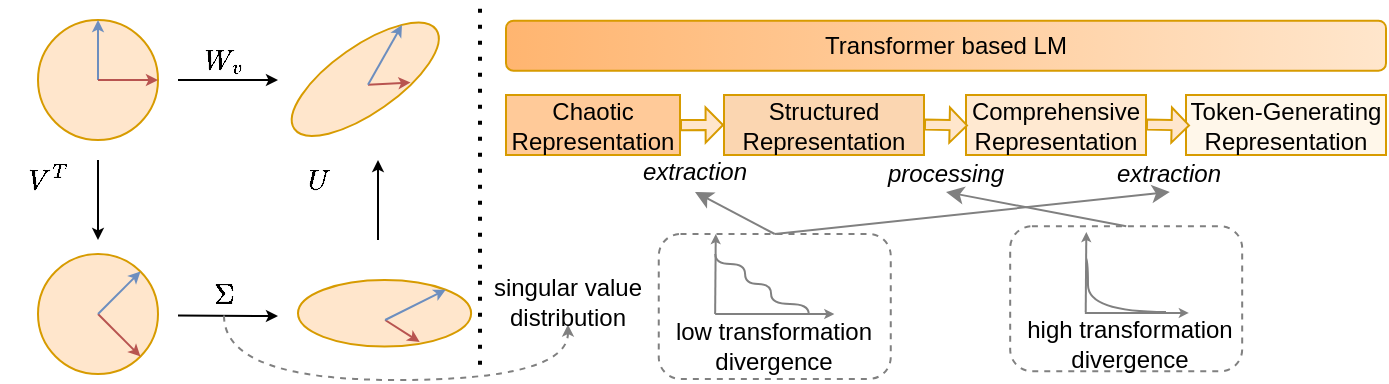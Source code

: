 <mxfile version="26.0.5">
  <diagram name="第 1 页" id="VQn5W2BCL7Dk8HYHTB_C">
    <mxGraphModel dx="819" dy="422" grid="1" gridSize="10" guides="1" tooltips="1" connect="1" arrows="1" fold="1" page="1" pageScale="1" pageWidth="827" pageHeight="1169" math="1" shadow="0">
      <root>
        <mxCell id="0" />
        <mxCell id="1" parent="0" />
        <mxCell id="OIvfQ4fC4cS5UpTqYihT-4" style="rounded=0;orthogonalLoop=1;jettySize=auto;html=1;entryX=0.5;entryY=1;entryDx=0;entryDy=0;exitX=0.5;exitY=0;exitDx=0;exitDy=0;strokeColor=#808080;" edge="1" parent="1" source="I8N-EgYsibA7o2kJmNWz-16" target="j3C7fKV0iampDi246UAi-91">
          <mxGeometry relative="1" as="geometry" />
        </mxCell>
        <mxCell id="I8N-EgYsibA7o2kJmNWz-16" value="" style="rounded=1;whiteSpace=wrap;html=1;fillColor=none;dashed=1;strokeColor=#808080;" parent="1" vertex="1">
          <mxGeometry x="566.09" y="323.15" width="116" height="72.46" as="geometry" />
        </mxCell>
        <mxCell id="OIvfQ4fC4cS5UpTqYihT-2" style="rounded=0;orthogonalLoop=1;jettySize=auto;html=1;entryX=0.5;entryY=1;entryDx=0;entryDy=0;exitX=0.5;exitY=0;exitDx=0;exitDy=0;strokeColor=#808080;" edge="1" parent="1" source="I8N-EgYsibA7o2kJmNWz-5" target="j3C7fKV0iampDi246UAi-98">
          <mxGeometry relative="1" as="geometry" />
        </mxCell>
        <mxCell id="OIvfQ4fC4cS5UpTqYihT-3" style="rounded=0;orthogonalLoop=1;jettySize=auto;html=1;entryX=0.5;entryY=1;entryDx=0;entryDy=0;exitX=0.5;exitY=0;exitDx=0;exitDy=0;strokeColor=#808080;" edge="1" parent="1" source="I8N-EgYsibA7o2kJmNWz-5" target="I8N-EgYsibA7o2kJmNWz-2">
          <mxGeometry relative="1" as="geometry" />
        </mxCell>
        <mxCell id="I8N-EgYsibA7o2kJmNWz-5" value="" style="rounded=1;whiteSpace=wrap;html=1;fillColor=none;dashed=1;strokeColor=#808080;" parent="1" vertex="1">
          <mxGeometry x="390.38" y="327.0" width="116" height="72.46" as="geometry" />
        </mxCell>
        <mxCell id="j3C7fKV0iampDi246UAi-41" style="rounded=0;orthogonalLoop=1;jettySize=auto;html=1;endSize=3;strokeColor=#000000;" parent="1" edge="1">
          <mxGeometry relative="1" as="geometry">
            <mxPoint x="200" y="250" as="targetPoint" />
            <mxPoint x="150" y="250" as="sourcePoint" />
          </mxGeometry>
        </mxCell>
        <mxCell id="j3C7fKV0iampDi246UAi-43" style="rounded=0;orthogonalLoop=1;jettySize=auto;html=1;endSize=3;strokeColor=#000000;fontColor=#000000;" parent="1" edge="1">
          <mxGeometry relative="1" as="geometry">
            <mxPoint x="110" y="290" as="sourcePoint" />
            <mxPoint x="110" y="330" as="targetPoint" />
          </mxGeometry>
        </mxCell>
        <mxCell id="j3C7fKV0iampDi246UAi-6" value="" style="ellipse;whiteSpace=wrap;html=1;aspect=fixed;fillColor=#ffe6cc;strokeColor=#d79b00;" parent="1" vertex="1">
          <mxGeometry x="80" y="220" width="60" height="60" as="geometry" />
        </mxCell>
        <mxCell id="j3C7fKV0iampDi246UAi-12" value="" style="group" parent="1" vertex="1" connectable="0">
          <mxGeometry x="110" y="220" width="30" height="30" as="geometry" />
        </mxCell>
        <mxCell id="j3C7fKV0iampDi246UAi-10" value="" style="endArrow=classic;html=1;rounded=0;endSize=3;strokeColor=#6c8ebf;fillColor=#dae8fc;" parent="j3C7fKV0iampDi246UAi-12" edge="1">
          <mxGeometry width="50" height="50" relative="1" as="geometry">
            <mxPoint y="30" as="sourcePoint" />
            <mxPoint as="targetPoint" />
          </mxGeometry>
        </mxCell>
        <mxCell id="j3C7fKV0iampDi246UAi-11" value="" style="endArrow=classic;html=1;rounded=1;startSize=6;endSize=3;strokeColor=#b85450;curved=0;fillColor=#f8cecc;" parent="1" edge="1">
          <mxGeometry width="50" height="50" relative="1" as="geometry">
            <mxPoint x="110" y="250" as="sourcePoint" />
            <mxPoint x="140" y="250" as="targetPoint" />
          </mxGeometry>
        </mxCell>
        <mxCell id="j3C7fKV0iampDi246UAi-40" value="" style="group;fillColor=none;" parent="1" vertex="1" connectable="0">
          <mxGeometry x="210.0" y="350" width="86.56" height="33.28" as="geometry" />
        </mxCell>
        <mxCell id="j3C7fKV0iampDi246UAi-7" value="" style="ellipse;whiteSpace=wrap;html=1;rotation=90;fillColor=#ffe6cc;strokeColor=#d79b00;" parent="j3C7fKV0iampDi246UAi-40" vertex="1">
          <mxGeometry x="26.64" y="-26.64" width="33.28" height="86.56" as="geometry" />
        </mxCell>
        <mxCell id="j3C7fKV0iampDi246UAi-25" value="" style="endArrow=classic;html=1;rounded=0;startSize=6;endSize=3;strokeColor=#b85450;entryX=0.931;entryY=0.297;entryDx=0;entryDy=0;entryPerimeter=0;fillColor=#f8cecc;" parent="j3C7fKV0iampDi246UAi-40" target="j3C7fKV0iampDi246UAi-7" edge="1">
          <mxGeometry width="50" height="50" relative="1" as="geometry">
            <mxPoint x="43.56" y="20" as="sourcePoint" />
            <mxPoint x="51.702" y="33.442" as="targetPoint" />
          </mxGeometry>
        </mxCell>
        <mxCell id="j3C7fKV0iampDi246UAi-26" value="" style="endArrow=classic;html=1;rounded=0;endSize=3;strokeColor=#6c8ebf;entryX=0;entryY=0;entryDx=0;entryDy=0;fillColor=#dae8fc;" parent="j3C7fKV0iampDi246UAi-40" target="j3C7fKV0iampDi246UAi-7" edge="1">
          <mxGeometry width="50" height="50" relative="1" as="geometry">
            <mxPoint x="43.56" y="20" as="sourcePoint" />
            <mxPoint x="62.56" y="4" as="targetPoint" />
          </mxGeometry>
        </mxCell>
        <mxCell id="j3C7fKV0iampDi246UAi-42" value="$$W_v$$" style="text;html=1;align=center;verticalAlign=middle;whiteSpace=wrap;rounded=0;" parent="1" vertex="1">
          <mxGeometry x="160" y="230" width="26" height="20" as="geometry" />
        </mxCell>
        <mxCell id="j3C7fKV0iampDi246UAi-44" value="$$V^T$$" style="text;html=1;align=center;verticalAlign=middle;whiteSpace=wrap;rounded=0;fontColor=#000000;" parent="1" vertex="1">
          <mxGeometry x="70" y="290" width="30" height="20" as="geometry" />
        </mxCell>
        <mxCell id="j3C7fKV0iampDi246UAi-46" style="rounded=0;orthogonalLoop=1;jettySize=auto;html=1;strokeColor=#000000;endSize=3;fontColor=#000000;" parent="1" edge="1">
          <mxGeometry relative="1" as="geometry">
            <mxPoint x="200" y="368" as="targetPoint" />
            <mxPoint x="150" y="367.75" as="sourcePoint" />
          </mxGeometry>
        </mxCell>
        <mxCell id="I8N-EgYsibA7o2kJmNWz-29" style="edgeStyle=orthogonalEdgeStyle;rounded=0;orthogonalLoop=1;jettySize=auto;html=1;entryX=0.5;entryY=1;entryDx=0;entryDy=0;dashed=1;fillColor=#f8cecc;strokeColor=#808080;curved=1;endSize=3;" parent="1" source="j3C7fKV0iampDi246UAi-47" target="j3C7fKV0iampDi246UAi-114" edge="1">
          <mxGeometry relative="1" as="geometry">
            <Array as="points">
              <mxPoint x="173" y="400" />
              <mxPoint x="345" y="400" />
              <mxPoint x="345" y="372" />
            </Array>
          </mxGeometry>
        </mxCell>
        <mxCell id="j3C7fKV0iampDi246UAi-47" value="$$\Sigma$$" style="text;html=1;align=center;verticalAlign=middle;whiteSpace=wrap;rounded=0;fontColor=#000000;" parent="1" vertex="1">
          <mxGeometry x="160" y="347" width="26" height="20.75" as="geometry" />
        </mxCell>
        <mxCell id="j3C7fKV0iampDi246UAi-48" style="rounded=0;orthogonalLoop=1;jettySize=auto;html=1;endArrow=none;endFill=0;startArrow=classic;startFill=1;endSize=3;strokeColor=#000000;startSize=3;fontColor=#000000;" parent="1" edge="1">
          <mxGeometry relative="1" as="geometry">
            <mxPoint x="250" y="290" as="sourcePoint" />
            <mxPoint x="250" y="330" as="targetPoint" />
          </mxGeometry>
        </mxCell>
        <mxCell id="j3C7fKV0iampDi246UAi-49" value="$$U$$" style="text;html=1;align=center;verticalAlign=middle;whiteSpace=wrap;rounded=0;fontColor=#000000;" parent="1" vertex="1">
          <mxGeometry x="210" y="290" width="20" height="20" as="geometry" />
        </mxCell>
        <mxCell id="j3C7fKV0iampDi246UAi-50" value="" style="endArrow=none;dashed=1;html=1;dashPattern=1 3;strokeWidth=2;rounded=0;" parent="1" edge="1">
          <mxGeometry width="50" height="50" relative="1" as="geometry">
            <mxPoint x="301" y="214.37" as="sourcePoint" />
            <mxPoint x="301" y="393.62" as="targetPoint" />
          </mxGeometry>
        </mxCell>
        <mxCell id="j3C7fKV0iampDi246UAi-51" value="Transformer based LM" style="rounded=1;whiteSpace=wrap;html=1;fillColor=#ffe6cc;strokeColor=#d79b00;gradientColor=#FFB570;gradientDirection=west;" parent="1" vertex="1">
          <mxGeometry x="314" y="220.36" width="440" height="25" as="geometry" />
        </mxCell>
        <mxCell id="j3C7fKV0iampDi246UAi-52" value="Chaotic Representation" style="text;html=1;align=center;verticalAlign=middle;whiteSpace=wrap;rounded=0;fillColor=#FFCA99;strokeColor=#d79b00;" parent="1" vertex="1">
          <mxGeometry x="314" y="257.5" width="87" height="30" as="geometry" />
        </mxCell>
        <mxCell id="j3C7fKV0iampDi246UAi-53" value="Token-Generating Representation" style="text;html=1;align=center;verticalAlign=middle;whiteSpace=wrap;rounded=0;fillColor=#FFF7EA;strokeColor=#d79b00;" parent="1" vertex="1">
          <mxGeometry x="654" y="257.5" width="100" height="30" as="geometry" />
        </mxCell>
        <mxCell id="j3C7fKV0iampDi246UAi-60" value="Structured Representation" style="text;html=1;align=center;verticalAlign=middle;whiteSpace=wrap;rounded=0;fillColor=#FBD6B1;strokeColor=#d79b00;" parent="1" vertex="1">
          <mxGeometry x="423" y="257.5" width="100" height="30" as="geometry" />
        </mxCell>
        <mxCell id="j3C7fKV0iampDi246UAi-67" style="rounded=0;orthogonalLoop=1;jettySize=auto;html=1;shape=flexArrow;endSize=2.565;strokeWidth=1;startSize=4;width=5.037;endWidth=11.515;fillColor=#ffe6cc;strokeColor=#d79b00;entryX=0;entryY=0.5;entryDx=0;entryDy=0;" parent="1" target="j3C7fKV0iampDi246UAi-60" edge="1">
          <mxGeometry relative="1" as="geometry">
            <mxPoint x="401.0" y="272.58" as="sourcePoint" />
            <mxPoint x="433" y="272.22" as="targetPoint" />
          </mxGeometry>
        </mxCell>
        <mxCell id="j3C7fKV0iampDi246UAi-36" value="" style="ellipse;whiteSpace=wrap;html=1;rotation=55;fillColor=#ffe6cc;strokeColor=#d79b00;" parent="1" vertex="1">
          <mxGeometry x="227.0" y="206.36" width="33.28" height="86.56" as="geometry" />
        </mxCell>
        <mxCell id="j3C7fKV0iampDi246UAi-37" value="" style="endArrow=classic;html=1;rounded=0;startSize=6;endSize=3;strokeColor=#b85450;entryX=0.931;entryY=0.297;entryDx=0;entryDy=0;entryPerimeter=0;fillColor=#f8cecc;" parent="1" target="j3C7fKV0iampDi246UAi-36" edge="1">
          <mxGeometry width="50" height="50" relative="1" as="geometry">
            <mxPoint x="245.0" y="252.36" as="sourcePoint" />
            <mxPoint x="260.0" y="259.36" as="targetPoint" />
          </mxGeometry>
        </mxCell>
        <mxCell id="j3C7fKV0iampDi246UAi-38" value="" style="endArrow=classic;html=1;rounded=0;endSize=3;strokeColor=#6c8ebf;entryX=0;entryY=0;entryDx=0;entryDy=0;fillColor=#dae8fc;" parent="1" target="j3C7fKV0iampDi246UAi-36" edge="1">
          <mxGeometry width="50" height="50" relative="1" as="geometry">
            <mxPoint x="245.0" y="252.36" as="sourcePoint" />
            <mxPoint x="252.0" y="228.36" as="targetPoint" />
          </mxGeometry>
        </mxCell>
        <mxCell id="j3C7fKV0iampDi246UAi-30" value="" style="group" parent="1" vertex="1" connectable="0">
          <mxGeometry x="80" y="337" width="60" height="60" as="geometry" />
        </mxCell>
        <mxCell id="j3C7fKV0iampDi246UAi-16" value="" style="ellipse;whiteSpace=wrap;html=1;aspect=fixed;fillColor=#ffe6cc;strokeColor=#d79b00;" parent="j3C7fKV0iampDi246UAi-30" vertex="1">
          <mxGeometry width="60" height="60" as="geometry" />
        </mxCell>
        <mxCell id="j3C7fKV0iampDi246UAi-19" value="" style="endArrow=classic;html=1;rounded=0;startSize=6;endSize=3;strokeColor=#b85450;entryX=1;entryY=1;entryDx=0;entryDy=0;fillColor=#f8cecc;" parent="j3C7fKV0iampDi246UAi-30" target="j3C7fKV0iampDi246UAi-16" edge="1">
          <mxGeometry width="50" height="50" relative="1" as="geometry">
            <mxPoint x="30" y="30" as="sourcePoint" />
            <mxPoint x="52.5" y="67.5" as="targetPoint" />
          </mxGeometry>
        </mxCell>
        <mxCell id="j3C7fKV0iampDi246UAi-18" value="" style="endArrow=classic;html=1;rounded=0;endSize=3;strokeColor=#6c8ebf;entryX=1;entryY=0;entryDx=0;entryDy=0;fillColor=#dae8fc;" parent="j3C7fKV0iampDi246UAi-30" target="j3C7fKV0iampDi246UAi-16" edge="1">
          <mxGeometry width="50" height="50" relative="1" as="geometry">
            <mxPoint x="30" y="30" as="sourcePoint" />
            <mxPoint x="22.5" y="15" as="targetPoint" />
          </mxGeometry>
        </mxCell>
        <mxCell id="j3C7fKV0iampDi246UAi-90" value="high transformation divergence" style="text;html=1;align=center;verticalAlign=middle;whiteSpace=wrap;rounded=0;" parent="1" vertex="1">
          <mxGeometry x="571.43" y="363.96" width="109.57" height="36" as="geometry" />
        </mxCell>
        <mxCell id="j3C7fKV0iampDi246UAi-91" value="processing" style="text;html=1;align=center;verticalAlign=middle;whiteSpace=wrap;rounded=0;fontColor=#000000;fontStyle=2" parent="1" vertex="1">
          <mxGeometry x="501.92" y="287.5" width="64.17" height="18.5" as="geometry" />
        </mxCell>
        <mxCell id="j3C7fKV0iampDi246UAi-98" value="extraction" style="text;html=1;align=center;verticalAlign=middle;whiteSpace=wrap;rounded=0;fontStyle=2" parent="1" vertex="1">
          <mxGeometry x="384" y="286" width="49" height="20" as="geometry" />
        </mxCell>
        <mxCell id="I8N-EgYsibA7o2kJmNWz-1" value="Comprehensive Representation" style="text;html=1;align=center;verticalAlign=middle;whiteSpace=wrap;rounded=0;fillColor=#FFE9D1;strokeColor=#d79b00;" parent="1" vertex="1">
          <mxGeometry x="544.0" y="257.5" width="90" height="30" as="geometry" />
        </mxCell>
        <mxCell id="I8N-EgYsibA7o2kJmNWz-2" value="extraction" style="text;html=1;align=center;verticalAlign=middle;whiteSpace=wrap;rounded=0;fontStyle=2" parent="1" vertex="1">
          <mxGeometry x="613.43" y="287.5" width="65" height="18.5" as="geometry" />
        </mxCell>
        <mxCell id="I8N-EgYsibA7o2kJmNWz-3" style="rounded=0;orthogonalLoop=1;jettySize=auto;html=1;shape=flexArrow;endSize=2.565;strokeWidth=1;startSize=4;width=5.037;endWidth=11.515;fillColor=#ffe6cc;strokeColor=#d79b00;entryX=0;entryY=0.5;entryDx=0;entryDy=0;" parent="1" edge="1">
          <mxGeometry relative="1" as="geometry">
            <mxPoint x="523" y="272.29" as="sourcePoint" />
            <mxPoint x="545" y="272.71" as="targetPoint" />
          </mxGeometry>
        </mxCell>
        <mxCell id="I8N-EgYsibA7o2kJmNWz-4" style="rounded=0;orthogonalLoop=1;jettySize=auto;html=1;shape=flexArrow;endSize=2.565;strokeWidth=1;startSize=4;width=5.037;endWidth=11.515;fillColor=#ffe6cc;strokeColor=#d79b00;entryX=0;entryY=0.5;entryDx=0;entryDy=0;" parent="1" edge="1">
          <mxGeometry relative="1" as="geometry">
            <mxPoint x="634" y="272.29" as="sourcePoint" />
            <mxPoint x="656" y="272.71" as="targetPoint" />
          </mxGeometry>
        </mxCell>
        <mxCell id="j3C7fKV0iampDi246UAi-88" value="low transformation divergence" style="text;html=1;align=center;verticalAlign=middle;whiteSpace=wrap;rounded=0;fontSize=12;" parent="1" vertex="1">
          <mxGeometry x="393.38" y="367.46" width="110" height="31" as="geometry" />
        </mxCell>
        <mxCell id="j3C7fKV0iampDi246UAi-115" value="" style="group" parent="1" vertex="1" connectable="0">
          <mxGeometry x="418.574" y="327" width="59.606" height="40" as="geometry" />
        </mxCell>
        <mxCell id="j3C7fKV0iampDi246UAi-93" value="" style="endArrow=classic;html=1;rounded=0;strokeWidth=1;endSize=2;strokeColor=#808080;fillColor=#f8cecc;" parent="j3C7fKV0iampDi246UAi-115" edge="1">
          <mxGeometry width="50" height="50" relative="1" as="geometry">
            <mxPoint y="40" as="sourcePoint" />
            <mxPoint x="0.309" as="targetPoint" />
          </mxGeometry>
        </mxCell>
        <mxCell id="j3C7fKV0iampDi246UAi-94" value="" style="endArrow=classic;html=1;rounded=0;strokeWidth=1;endSize=2;strokeColor=#808080;fillColor=#f8cecc;" parent="j3C7fKV0iampDi246UAi-115" edge="1">
          <mxGeometry width="50" height="50" relative="1" as="geometry">
            <mxPoint y="40" as="sourcePoint" />
            <mxPoint x="59.606" y="40" as="targetPoint" />
          </mxGeometry>
        </mxCell>
        <mxCell id="j3C7fKV0iampDi246UAi-96" value="" style="endArrow=none;html=1;rounded=0;edgeStyle=orthogonalEdgeStyle;curved=1;strokeColor=#808080;fillColor=#f8cecc;" parent="j3C7fKV0iampDi246UAi-115" edge="1">
          <mxGeometry width="50" height="50" relative="1" as="geometry">
            <mxPoint x="0.086" y="10" as="sourcePoint" />
            <mxPoint x="46.814" y="40" as="targetPoint" />
            <Array as="points">
              <mxPoint y="15" />
              <mxPoint x="15" y="15" />
              <mxPoint x="15" y="25" />
              <mxPoint x="28" y="25" />
              <mxPoint x="28" y="35" />
              <mxPoint x="47" y="35" />
            </Array>
          </mxGeometry>
        </mxCell>
        <mxCell id="j3C7fKV0iampDi246UAi-100" value="" style="endArrow=classic;html=1;rounded=0;strokeWidth=1;endSize=2;strokeColor=#808080;" parent="1" edge="1">
          <mxGeometry width="50" height="50" relative="1" as="geometry">
            <mxPoint x="603.857" y="366" as="sourcePoint" />
            <mxPoint x="604.168" y="326" as="targetPoint" />
          </mxGeometry>
        </mxCell>
        <mxCell id="j3C7fKV0iampDi246UAi-101" value="" style="endArrow=classic;html=1;rounded=0;strokeWidth=1;endSize=2;strokeColor=#808080;" parent="1" edge="1">
          <mxGeometry width="50" height="50" relative="1" as="geometry">
            <mxPoint x="603.427" y="366.46" as="sourcePoint" />
            <mxPoint x="655.427" y="366.46" as="targetPoint" />
          </mxGeometry>
        </mxCell>
        <mxCell id="j3C7fKV0iampDi246UAi-102" value="" style="endArrow=none;html=1;rounded=0;strokeColor=#808080;edgeStyle=orthogonalEdgeStyle;curved=1;" parent="1" edge="1">
          <mxGeometry width="50" height="50" relative="1" as="geometry">
            <mxPoint x="604" y="339" as="sourcePoint" />
            <mxPoint x="644" y="366" as="targetPoint" />
            <Array as="points">
              <mxPoint x="605" y="339" />
              <mxPoint x="605" y="366" />
            </Array>
          </mxGeometry>
        </mxCell>
        <mxCell id="j3C7fKV0iampDi246UAi-114" value="singular value distribution" style="text;html=1;align=center;verticalAlign=middle;whiteSpace=wrap;rounded=0;fontSize=12;fontFamily=Helvetica;" parent="1" vertex="1">
          <mxGeometry x="297.38" y="349.27" width="96" height="23" as="geometry" />
        </mxCell>
      </root>
    </mxGraphModel>
  </diagram>
</mxfile>

